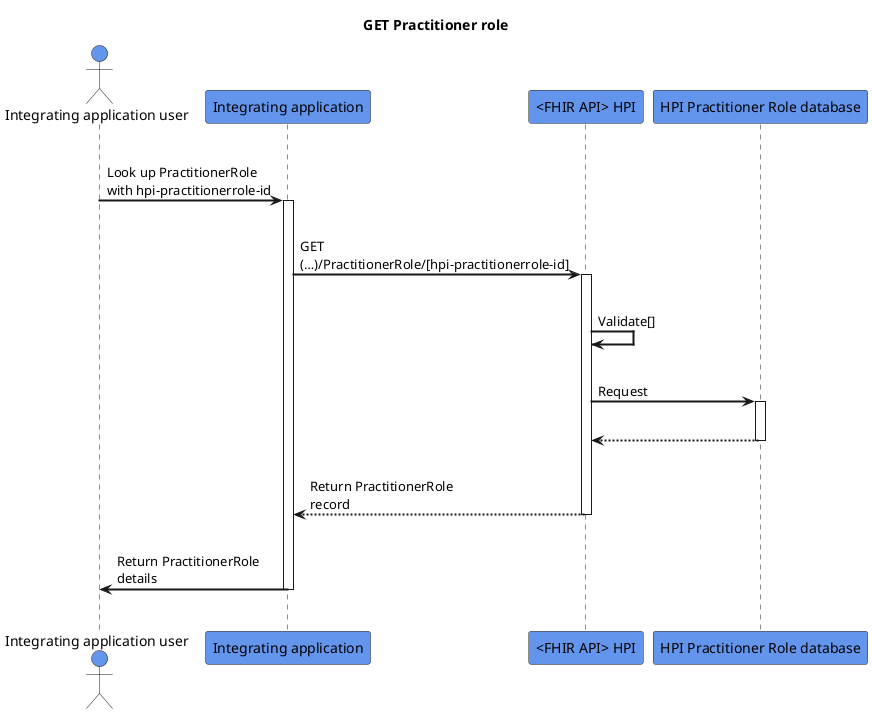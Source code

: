 @startuml
skinparam sequenceArrowThickness 2
skinparam roundcorner 5
skinparam maxmessagesize 180
skinparam sequenceParticipant bold
title GET Practitioner role
actor "Integrating application user" as User #CornflowerBlue
participant "Integrating application" as A #CornflowerBlue
participant "<FHIR API> HPI" as B #CornflowerBlue
participant "HPI Practitioner Role database" as C #CornflowerBlue
|||
User -> A: Look up PractitionerRole with hpi-practitionerrole-id
activate A
|||
A -> B: GET (…)/PractitionerRole/[hpi-practitionerrole-id]
activate B
|||
B -> B: Validate[]
|||
B -> C: Request
activate C
|||

C -[dashed]-> B:  
deactivate C
|||
B -[dashed]-> A:Return PractitionerRole record
deactivate B
|||
A -> User: Return PractitionerRole details
deactivate A
|||
@endumlp
